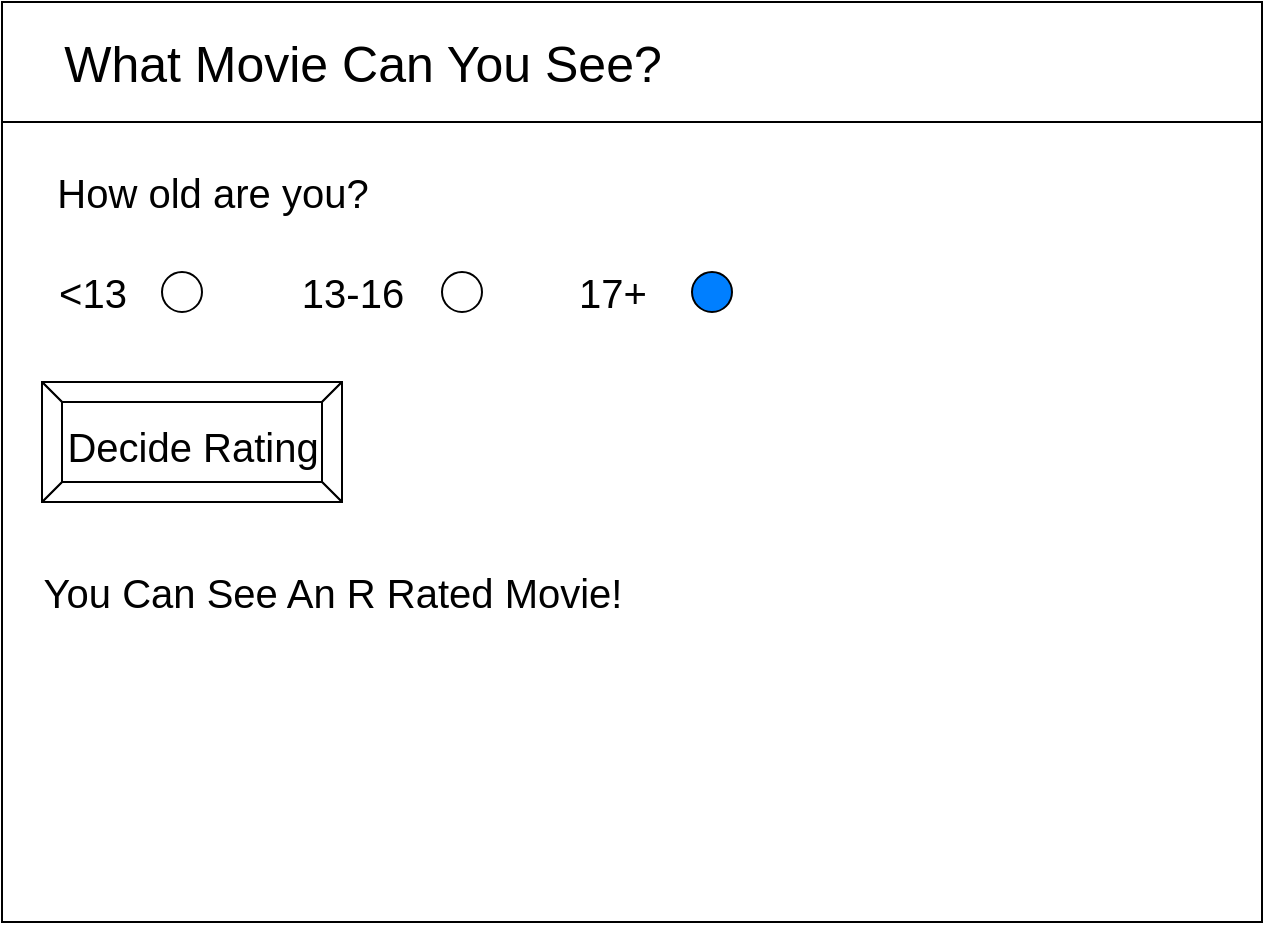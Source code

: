 <mxfile>
    <diagram id="OpDpUhwQjza_VK-rrT-j" name="Page-1">
        <mxGraphModel dx="849" dy="801" grid="1" gridSize="10" guides="1" tooltips="1" connect="1" arrows="1" fold="1" page="1" pageScale="1" pageWidth="850" pageHeight="1100" math="0" shadow="0">
            <root>
                <mxCell id="0"/>
                <mxCell id="1" parent="0"/>
                <mxCell id="2" value="" style="verticalLabelPosition=bottom;verticalAlign=top;html=1;shape=mxgraph.basic.rect;fillColor2=none;strokeWidth=1;size=20;indent=5;" vertex="1" parent="1">
                    <mxGeometry x="60" y="40" width="630" height="460" as="geometry"/>
                </mxCell>
                <mxCell id="3" value="" style="verticalLabelPosition=bottom;verticalAlign=top;html=1;shape=mxgraph.basic.rect;fillColor2=none;strokeWidth=1;size=20;indent=5;align=left;" vertex="1" parent="1">
                    <mxGeometry x="60" y="40" width="630" height="60" as="geometry"/>
                </mxCell>
                <mxCell id="4" value="&lt;font style=&quot;font-size: 25px&quot;&gt;What Movie Can You See?&lt;/font&gt;" style="text;html=1;align=center;verticalAlign=middle;resizable=0;points=[];autosize=1;strokeColor=none;fillColor=none;" vertex="1" parent="1">
                    <mxGeometry x="80" y="60" width="320" height="20" as="geometry"/>
                </mxCell>
                <mxCell id="5" value="&lt;font style=&quot;font-size: 20px&quot;&gt;Decide Rating&lt;/font&gt;" style="labelPosition=center;verticalLabelPosition=middle;align=center;html=1;shape=mxgraph.basic.button;dx=10;fontSize=25;" vertex="1" parent="1">
                    <mxGeometry x="80" y="230" width="150" height="60" as="geometry"/>
                </mxCell>
                <mxCell id="6" value="How old are you?" style="text;html=1;align=center;verticalAlign=middle;resizable=0;points=[];autosize=1;strokeColor=none;fillColor=none;fontSize=20;" vertex="1" parent="1">
                    <mxGeometry x="80" y="120" width="170" height="30" as="geometry"/>
                </mxCell>
                <mxCell id="7" value="&amp;lt;13" style="text;html=1;align=center;verticalAlign=middle;resizable=0;points=[];autosize=1;strokeColor=none;fillColor=none;fontSize=20;" vertex="1" parent="1">
                    <mxGeometry x="80" y="170" width="50" height="30" as="geometry"/>
                </mxCell>
                <mxCell id="8" value="" style="ellipse;whiteSpace=wrap;html=1;aspect=fixed;fontSize=20;fillColor=none;" vertex="1" parent="1">
                    <mxGeometry x="140" y="175" width="20" height="20" as="geometry"/>
                </mxCell>
                <mxCell id="9" value="13-16" style="text;html=1;align=center;verticalAlign=middle;resizable=0;points=[];autosize=1;strokeColor=none;fillColor=none;fontSize=20;" vertex="1" parent="1">
                    <mxGeometry x="200" y="170" width="70" height="30" as="geometry"/>
                </mxCell>
                <mxCell id="10" value="" style="ellipse;whiteSpace=wrap;html=1;aspect=fixed;fontSize=20;" vertex="1" parent="1">
                    <mxGeometry x="280" y="175" width="20" height="20" as="geometry"/>
                </mxCell>
                <mxCell id="11" value="17+" style="text;html=1;align=center;verticalAlign=middle;resizable=0;points=[];autosize=1;strokeColor=none;fillColor=none;fontSize=20;" vertex="1" parent="1">
                    <mxGeometry x="340" y="170" width="50" height="30" as="geometry"/>
                </mxCell>
                <mxCell id="12" value="" style="ellipse;whiteSpace=wrap;html=1;aspect=fixed;fontSize=20;fillColor=#007FFF;" vertex="1" parent="1">
                    <mxGeometry x="405" y="175" width="20" height="20" as="geometry"/>
                </mxCell>
                <mxCell id="13" value="You Can See An R Rated Movie!" style="text;html=1;align=center;verticalAlign=middle;resizable=0;points=[];autosize=1;strokeColor=none;fillColor=none;fontSize=20;" vertex="1" parent="1">
                    <mxGeometry x="75" y="320" width="300" height="30" as="geometry"/>
                </mxCell>
            </root>
        </mxGraphModel>
    </diagram>
</mxfile>